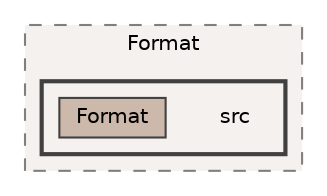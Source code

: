 digraph "/run/media/null/Lepton/Format/src"
{
 // LATEX_PDF_SIZE
  bgcolor="transparent";
  edge [fontname=Helvetica,fontsize=10,labelfontname=Helvetica,labelfontsize=10];
  node [fontname=Helvetica,fontsize=10,shape=box,height=0.2,width=0.4];
  compound=true
  subgraph clusterdir_d8f4d8b71495ef036f88c12642403a24 {
    graph [ bgcolor="#f5f1ee", pencolor="grey50", label="Format", fontname=Helvetica,fontsize=10 style="filled,dashed", URL="dir_d8f4d8b71495ef036f88c12642403a24.html",tooltip=""]
  subgraph clusterdir_ec18f9aeea8d329eef99fb682f746fca {
    graph [ bgcolor="#f5f1ee", pencolor="grey25", label="", fontname=Helvetica,fontsize=10 style="filled,bold", URL="dir_ec18f9aeea8d329eef99fb682f746fca.html",tooltip=""]
    dir_ec18f9aeea8d329eef99fb682f746fca [shape=plaintext, label="src"];
  dir_35ba0fc37d91f527d5f74a1bf219e74c [label="Format", fillcolor="#cdb9ac", color="grey25", style="filled", URL="dir_35ba0fc37d91f527d5f74a1bf219e74c.html",tooltip=""];
  }
  }
}
